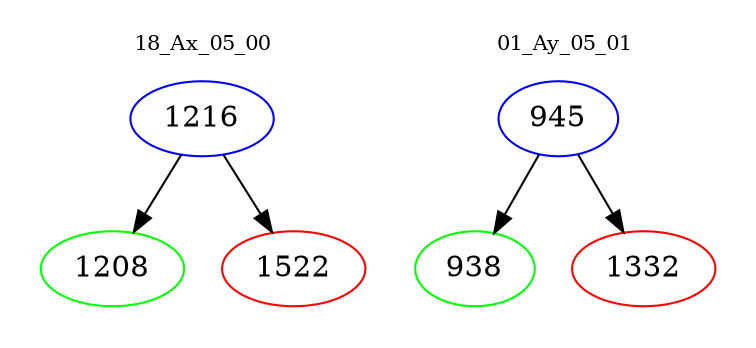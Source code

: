 digraph{
subgraph cluster_0 {
color = white
label = "18_Ax_05_00";
fontsize=10;
T0_1216 [label="1216", color="blue"]
T0_1216 -> T0_1208 [color="black"]
T0_1208 [label="1208", color="green"]
T0_1216 -> T0_1522 [color="black"]
T0_1522 [label="1522", color="red"]
}
subgraph cluster_1 {
color = white
label = "01_Ay_05_01";
fontsize=10;
T1_945 [label="945", color="blue"]
T1_945 -> T1_938 [color="black"]
T1_938 [label="938", color="green"]
T1_945 -> T1_1332 [color="black"]
T1_1332 [label="1332", color="red"]
}
}
